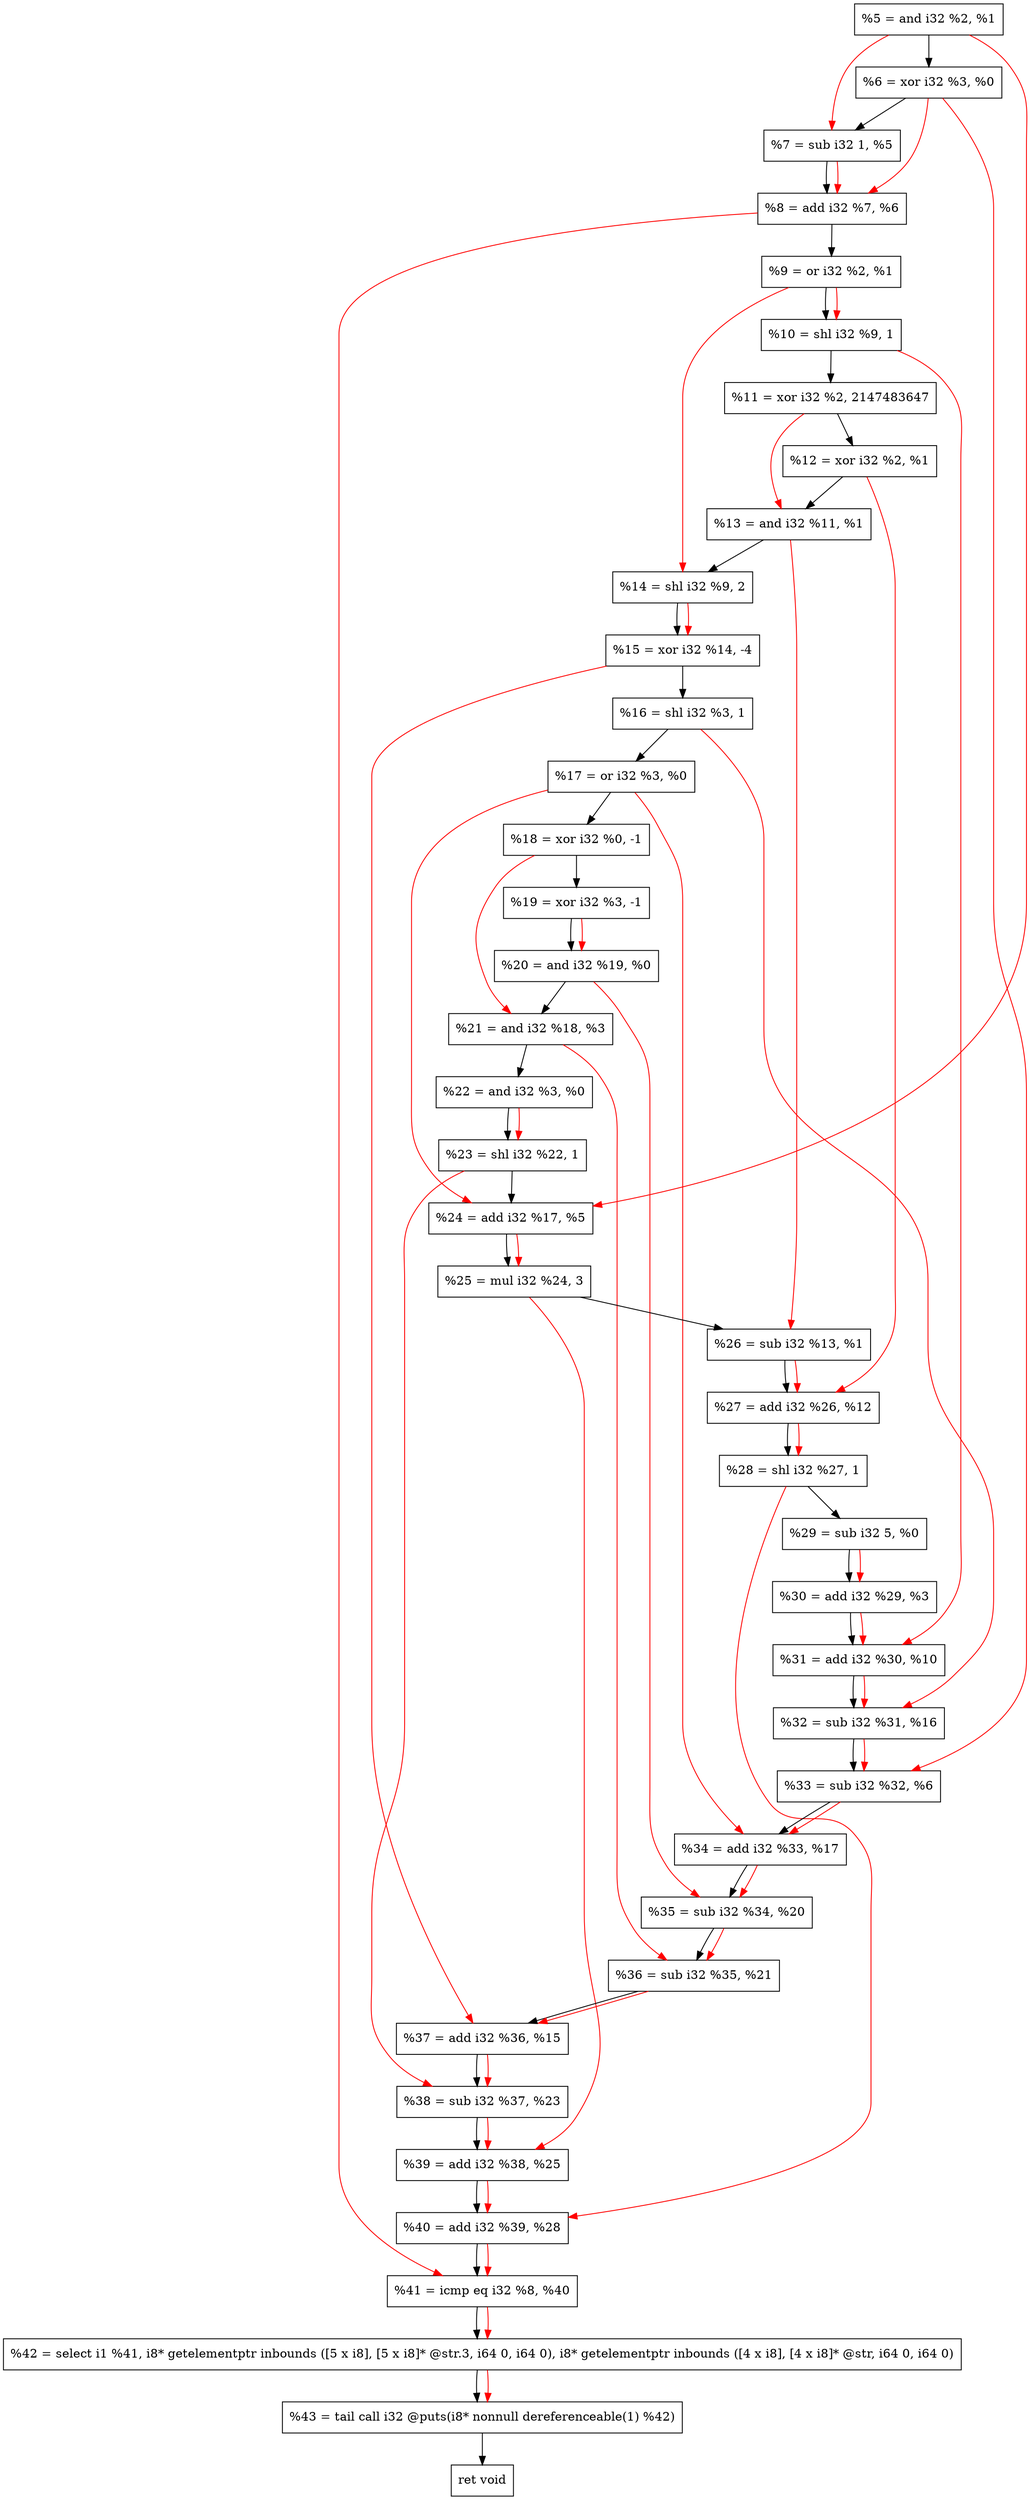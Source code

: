 digraph "DFG for'crackme' function" {
	Node0xa4da70[shape=record, label="  %5 = and i32 %2, %1"];
	Node0xa4dae0[shape=record, label="  %6 = xor i32 %3, %0"];
	Node0xa4e160[shape=record, label="  %7 = sub i32 1, %5"];
	Node0xa4e1d0[shape=record, label="  %8 = add i32 %7, %6"];
	Node0xa4e240[shape=record, label="  %9 = or i32 %2, %1"];
	Node0xa4e2b0[shape=record, label="  %10 = shl i32 %9, 1"];
	Node0xa4e350[shape=record, label="  %11 = xor i32 %2, 2147483647"];
	Node0xa4e3c0[shape=record, label="  %12 = xor i32 %2, %1"];
	Node0xa4e430[shape=record, label="  %13 = and i32 %11, %1"];
	Node0xa4e4d0[shape=record, label="  %14 = shl i32 %9, 2"];
	Node0xa4e570[shape=record, label="  %15 = xor i32 %14, -4"];
	Node0xa4e5e0[shape=record, label="  %16 = shl i32 %3, 1"];
	Node0xa4e650[shape=record, label="  %17 = or i32 %3, %0"];
	Node0xa4e6f0[shape=record, label="  %18 = xor i32 %0, -1"];
	Node0xa4e760[shape=record, label="  %19 = xor i32 %3, -1"];
	Node0xa4e7d0[shape=record, label="  %20 = and i32 %19, %0"];
	Node0xa4e840[shape=record, label="  %21 = and i32 %18, %3"];
	Node0xa4e8b0[shape=record, label="  %22 = and i32 %3, %0"];
	Node0xa4e920[shape=record, label="  %23 = shl i32 %22, 1"];
	Node0xa4e990[shape=record, label="  %24 = add i32 %17, %5"];
	Node0xa4ea30[shape=record, label="  %25 = mul i32 %24, 3"];
	Node0xa4eaa0[shape=record, label="  %26 = sub i32 %13, %1"];
	Node0xa4eb10[shape=record, label="  %27 = add i32 %26, %12"];
	Node0xa4eb80[shape=record, label="  %28 = shl i32 %27, 1"];
	Node0xa4ec20[shape=record, label="  %29 = sub i32 5, %0"];
	Node0xa4ec90[shape=record, label="  %30 = add i32 %29, %3"];
	Node0xa4ed00[shape=record, label="  %31 = add i32 %30, %10"];
	Node0xa4ed70[shape=record, label="  %32 = sub i32 %31, %16"];
	Node0xa4eff0[shape=record, label="  %33 = sub i32 %32, %6"];
	Node0xa4f060[shape=record, label="  %34 = add i32 %33, %17"];
	Node0xa4f0d0[shape=record, label="  %35 = sub i32 %34, %20"];
	Node0xa4f140[shape=record, label="  %36 = sub i32 %35, %21"];
	Node0xa4f1b0[shape=record, label="  %37 = add i32 %36, %15"];
	Node0xa4f220[shape=record, label="  %38 = sub i32 %37, %23"];
	Node0xa4f290[shape=record, label="  %39 = add i32 %38, %25"];
	Node0xa4f300[shape=record, label="  %40 = add i32 %39, %28"];
	Node0xa4f370[shape=record, label="  %41 = icmp eq i32 %8, %40"];
	Node0x9ee268[shape=record, label="  %42 = select i1 %41, i8* getelementptr inbounds ([5 x i8], [5 x i8]* @str.3, i64 0, i64 0), i8* getelementptr inbounds ([4 x i8], [4 x i8]* @str, i64 0, i64 0)"];
	Node0xa4f810[shape=record, label="  %43 = tail call i32 @puts(i8* nonnull dereferenceable(1) %42)"];
	Node0xa4f860[shape=record, label="  ret void"];
	Node0xa4da70 -> Node0xa4dae0;
	Node0xa4dae0 -> Node0xa4e160;
	Node0xa4e160 -> Node0xa4e1d0;
	Node0xa4e1d0 -> Node0xa4e240;
	Node0xa4e240 -> Node0xa4e2b0;
	Node0xa4e2b0 -> Node0xa4e350;
	Node0xa4e350 -> Node0xa4e3c0;
	Node0xa4e3c0 -> Node0xa4e430;
	Node0xa4e430 -> Node0xa4e4d0;
	Node0xa4e4d0 -> Node0xa4e570;
	Node0xa4e570 -> Node0xa4e5e0;
	Node0xa4e5e0 -> Node0xa4e650;
	Node0xa4e650 -> Node0xa4e6f0;
	Node0xa4e6f0 -> Node0xa4e760;
	Node0xa4e760 -> Node0xa4e7d0;
	Node0xa4e7d0 -> Node0xa4e840;
	Node0xa4e840 -> Node0xa4e8b0;
	Node0xa4e8b0 -> Node0xa4e920;
	Node0xa4e920 -> Node0xa4e990;
	Node0xa4e990 -> Node0xa4ea30;
	Node0xa4ea30 -> Node0xa4eaa0;
	Node0xa4eaa0 -> Node0xa4eb10;
	Node0xa4eb10 -> Node0xa4eb80;
	Node0xa4eb80 -> Node0xa4ec20;
	Node0xa4ec20 -> Node0xa4ec90;
	Node0xa4ec90 -> Node0xa4ed00;
	Node0xa4ed00 -> Node0xa4ed70;
	Node0xa4ed70 -> Node0xa4eff0;
	Node0xa4eff0 -> Node0xa4f060;
	Node0xa4f060 -> Node0xa4f0d0;
	Node0xa4f0d0 -> Node0xa4f140;
	Node0xa4f140 -> Node0xa4f1b0;
	Node0xa4f1b0 -> Node0xa4f220;
	Node0xa4f220 -> Node0xa4f290;
	Node0xa4f290 -> Node0xa4f300;
	Node0xa4f300 -> Node0xa4f370;
	Node0xa4f370 -> Node0x9ee268;
	Node0x9ee268 -> Node0xa4f810;
	Node0xa4f810 -> Node0xa4f860;
edge [color=red]
	Node0xa4da70 -> Node0xa4e160;
	Node0xa4e160 -> Node0xa4e1d0;
	Node0xa4dae0 -> Node0xa4e1d0;
	Node0xa4e240 -> Node0xa4e2b0;
	Node0xa4e350 -> Node0xa4e430;
	Node0xa4e240 -> Node0xa4e4d0;
	Node0xa4e4d0 -> Node0xa4e570;
	Node0xa4e760 -> Node0xa4e7d0;
	Node0xa4e6f0 -> Node0xa4e840;
	Node0xa4e8b0 -> Node0xa4e920;
	Node0xa4e650 -> Node0xa4e990;
	Node0xa4da70 -> Node0xa4e990;
	Node0xa4e990 -> Node0xa4ea30;
	Node0xa4e430 -> Node0xa4eaa0;
	Node0xa4eaa0 -> Node0xa4eb10;
	Node0xa4e3c0 -> Node0xa4eb10;
	Node0xa4eb10 -> Node0xa4eb80;
	Node0xa4ec20 -> Node0xa4ec90;
	Node0xa4ec90 -> Node0xa4ed00;
	Node0xa4e2b0 -> Node0xa4ed00;
	Node0xa4ed00 -> Node0xa4ed70;
	Node0xa4e5e0 -> Node0xa4ed70;
	Node0xa4ed70 -> Node0xa4eff0;
	Node0xa4dae0 -> Node0xa4eff0;
	Node0xa4eff0 -> Node0xa4f060;
	Node0xa4e650 -> Node0xa4f060;
	Node0xa4f060 -> Node0xa4f0d0;
	Node0xa4e7d0 -> Node0xa4f0d0;
	Node0xa4f0d0 -> Node0xa4f140;
	Node0xa4e840 -> Node0xa4f140;
	Node0xa4f140 -> Node0xa4f1b0;
	Node0xa4e570 -> Node0xa4f1b0;
	Node0xa4f1b0 -> Node0xa4f220;
	Node0xa4e920 -> Node0xa4f220;
	Node0xa4f220 -> Node0xa4f290;
	Node0xa4ea30 -> Node0xa4f290;
	Node0xa4f290 -> Node0xa4f300;
	Node0xa4eb80 -> Node0xa4f300;
	Node0xa4e1d0 -> Node0xa4f370;
	Node0xa4f300 -> Node0xa4f370;
	Node0xa4f370 -> Node0x9ee268;
	Node0x9ee268 -> Node0xa4f810;
}
